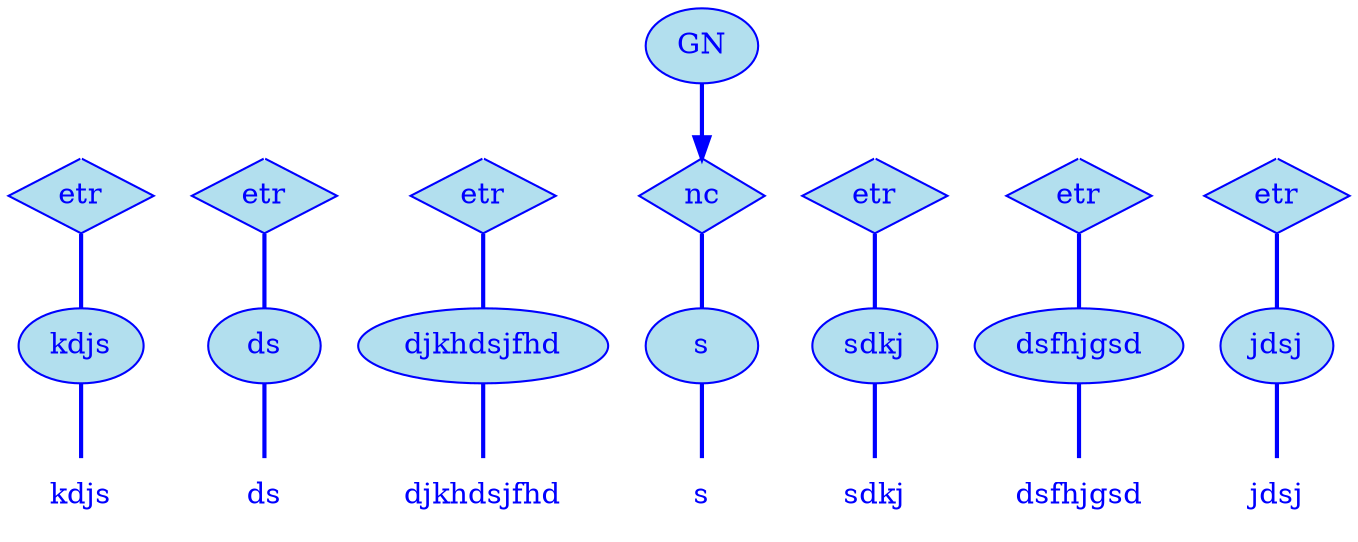 digraph g {
	graph [bb="0,0,610,252"];
	node [label="\N"];
	graph [_draw_="c 5 -white C 5 -white P 4 0 0 0 252 610 252 610 0 ",
		xdotversion="1.2"];
	"mc1s1_t1#token84" [label=kdjs, shape=plaintext, fillcolor=lightblue2, fontcolor=blue, pos="30,18", width="0.75", height="0.50", _ldraw_="F 14.000000 11 -Times-Roman c 4 -blue T 30 13 0 27 4 -kdjs "];
	"mc1s1_W1#wordmc1s1_t1#token" [label=kdjs, shape=ellipse, fillcolor=lightblue2, fontcolor=blue, pos="30,90", width="0.83", height="0.50", color=blue, style=filled, _draw_="S 6 -filled c 4 -blue C 10 -lightblue2 E 30 90 30 18 ", _ldraw_="F 14.000000 11 -Times-Roman c 4 -blue T 30 85 0 27 4 -kdjs "];
	"mc1s1_P11#pos" [label=etr, shape=diamond, fillcolor=lightblue2, fontcolor=blue, pos="30,162", width="0.75", height="0.50", color=blue, style=filled, _draw_="S 6 -filled c 4 -blue C 10 -lightblue2 P 4 30 180 3 162 30 144 57 162 ", _ldraw_="F 14.000000 11 -Times-Roman c 4 -blue T 30 157 0 20 3 -etr "];
	"mc1s1_t3#token87" [label=ds, shape=plaintext, fillcolor=lightblue2, fontcolor=blue, pos="105,18", width="0.75", height="0.50", _ldraw_="F 14.000000 11 -Times-Roman c 4 -blue T 105 13 0 15 2 -ds "];
	"mc1s1_W2#wordmc1s1_t3#token" [label=ds, shape=ellipse, fillcolor=lightblue2, fontcolor=blue, pos="105,90", width="0.75", height="0.50", color=blue, style=filled, _draw_="S 6 -filled c 4 -blue C 10 -lightblue2 E 105 90 27 18 ", _ldraw_="F 14.000000 11 -Times-Roman c 4 -blue T 105 85 0 15 2 -ds "];
	"mc1s1_P36#pos" [label=etr, shape=diamond, fillcolor=lightblue2, fontcolor=blue, pos="105,162", width="0.75", height="0.50", color=blue, style=filled, _draw_="S 6 -filled c 4 -blue C 10 -lightblue2 P 4 105 180 78 162 105 144 132 162 ", _ldraw_="F 14.000000 11 -Times-Roman c 4 -blue T 105 157 0 20 3 -etr "];
	"mc1s1_t5#token78" [label=djkhdsjfhd, shape=plaintext, fillcolor=lightblue2, fontcolor=blue, pos="210,18", width="1.19", height="0.50", _ldraw_="F 14.000000 11 -Times-Roman c 4 -blue T 210 13 0 70 10 -djkhdsjfhd "];
	"mc1s1_W3#wordmc1s1_t5#token" [label=djkhdsjfhd, shape=ellipse, fillcolor=lightblue2, fontcolor=blue, pos="210,90", width="1.67", height="0.50", color=blue, style=filled, _draw_="S 6 -filled c 4 -blue C 10 -lightblue2 E 210 90 60 18 ", _ldraw_="F 14.000000 11 -Times-Roman c 4 -blue T 210 85 0 70 10 -djkhdsjfhd "];
	"mc1s1_P61#pos" [label=etr, shape=diamond, fillcolor=lightblue2, fontcolor=blue, pos="210,162", width="0.75", height="0.50", color=blue, style=filled, _draw_="S 6 -filled c 4 -blue C 10 -lightblue2 P 4 210 180 183 162 210 144 237 162 ", _ldraw_="F 14.000000 11 -Times-Roman c 4 -blue T 210 157 0 20 3 -etr "];
	"mc1s1_t7#token16" [label=s, shape=plaintext, fillcolor=lightblue2, fontcolor=blue, pos="315,18", width="0.75", height="0.50", _ldraw_="F 14.000000 11 -Times-Roman c 4 -blue T 315 13 0 7 1 -s "];
	"mc1s1_W4#wordmc1s1_t7#token" [label=s, shape=ellipse, fillcolor=lightblue2, fontcolor=blue, pos="315,90", width="0.75", height="0.50", color=blue, style=filled, _draw_="S 6 -filled c 4 -blue C 10 -lightblue2 E 315 90 27 18 ", _ldraw_="F 14.000000 11 -Times-Roman c 4 -blue T 315 85 0 7 1 -s "];
	"mc1s1_P76L1#pos" [label=nc, shape=diamond, fillcolor=lightblue2, fontcolor=blue, pos="315,162", width="0.75", height="0.50", color=blue, style=filled, _draw_="S 6 -filled c 4 -blue C 10 -lightblue2 P 4 315 180 288 162 315 144 342 162 ", _ldraw_="F 14.000000 11 -Times-Roman c 4 -blue T 315 157 0 16 2 -nc "];
	"mc1s1_chk0#chunk" [label=GN, fillcolor=lightblue2, fontcolor=blue, pos="315,234", width="0.75", height="0.50", color=blue, style=filled, arrowhead=doubleoctagon, _draw_="S 6 -filled c 4 -blue C 10 -lightblue2 E 315 234 27 18 ", _ldraw_="F 14.000000 11 -Times-Roman c 4 -blue T 315 229 0 22 2 -GN "];
	"mc1s1_t9#token94" [label=sdkj, shape=plaintext, fillcolor=lightblue2, fontcolor=blue, pos="390,18", width="0.75", height="0.50", _ldraw_="F 14.000000 11 -Times-Roman c 4 -blue T 390 13 0 27 4 -sdkj "];
	"mc1s1_W5#wordmc1s1_t9#token" [label=sdkj, shape=ellipse, fillcolor=lightblue2, fontcolor=blue, pos="390,90", width="0.83", height="0.50", color=blue, style=filled, _draw_="S 6 -filled c 4 -blue C 10 -lightblue2 E 390 90 30 18 ", _ldraw_="F 14.000000 11 -Times-Roman c 4 -blue T 390 85 0 27 4 -sdkj "];
	"mc1s1_P87#pos" [label=etr, shape=diamond, fillcolor=lightblue2, fontcolor=blue, pos="390,162", width="0.75", height="0.50", color=blue, style=filled, _draw_="S 6 -filled c 4 -blue C 10 -lightblue2 P 4 390 180 363 162 390 144 417 162 ", _ldraw_="F 14.000000 11 -Times-Roman c 4 -blue T 390 157 0 20 3 -etr "];
	"mc1s1_t11#token36" [label=dsfhjgsd, shape=plaintext, fillcolor=lightblue2, fontcolor=blue, pos="488,18", width="1.00", height="0.50", _ldraw_="F 14.000000 11 -Times-Roman c 4 -blue T 488 13 0 56 8 -dsfhjgsd "];
	"mc1s1_W6#wordmc1s1_t11#token" [label=dsfhjgsd, shape=ellipse, fillcolor=lightblue2, fontcolor=blue, pos="488,90", width="1.39", height="0.50", color=blue, style=filled, _draw_="S 6 -filled c 4 -blue C 10 -lightblue2 E 488 90 50 18 ", _ldraw_="F 14.000000 11 -Times-Roman c 4 -blue T 488 85 0 56 8 -dsfhjgsd "];
	"mc1s1_P112#pos" [label=etr, shape=diamond, fillcolor=lightblue2, fontcolor=blue, pos="488,162", width="0.75", height="0.50", color=blue, style=filled, _draw_="S 6 -filled c 4 -blue C 10 -lightblue2 P 4 488 180 461 162 488 144 515 162 ", _ldraw_="F 14.000000 11 -Times-Roman c 4 -blue T 488 157 0 20 3 -etr "];
	"mc1s1_t13#token87" [label=jdsj, shape=plaintext, fillcolor=lightblue2, fontcolor=blue, pos="583,18", width="0.75", height="0.50", _ldraw_="F 14.000000 11 -Times-Roman c 4 -blue T 583 13 0 23 4 -jdsj "];
	"mc1s1_W7#wordmc1s1_t13#token" [label=jdsj, shape=ellipse, fillcolor=lightblue2, fontcolor=blue, pos="583,90", width="0.75", height="0.50", color=blue, style=filled, _draw_="S 6 -filled c 4 -blue C 10 -lightblue2 E 583 90 27 18 ", _ldraw_="F 14.000000 11 -Times-Roman c 4 -blue T 583 85 0 23 4 -jdsj "];
	"mc1s1_P137#pos" [label=etr, shape=diamond, fillcolor=lightblue2, fontcolor=blue, pos="583,162", width="0.75", height="0.50", color=blue, style=filled, _draw_="S 6 -filled c 4 -blue C 10 -lightblue2 P 4 583 180 556 162 583 144 610 162 ", _ldraw_="F 14.000000 11 -Times-Roman c 4 -blue T 583 157 0 20 3 -etr "];
	"mc1s1_P11#pos#empty" [shape=point, fillcolor=white, fontcolor=white, pos="30,234", width="0.06", height="0.06", color=white, size=2, _draw_="S 6 -filled c 5 -white C 5 -white E 30 234 2 2 "];
	"mc1s1_P36#pos#empty" [shape=point, fillcolor=white, fontcolor=white, pos="105,234", width="0.06", height="0.06", color=white, size=2, _draw_="S 6 -filled c 5 -white C 5 -white E 105 234 2 2 "];
	"mc1s1_P61#pos#empty" [shape=point, fillcolor=white, fontcolor=white, pos="210,234", width="0.06", height="0.06", color=white, size=2, _draw_="S 6 -filled c 5 -white C 5 -white E 210 234 2 2 "];
	"mc1s1_P87#pos#empty" [shape=point, fillcolor=white, fontcolor=white, pos="390,234", width="0.06", height="0.06", color=white, size=2, _draw_="S 6 -filled c 5 -white C 5 -white E 390 234 2 2 "];
	"mc1s1_P112#pos#empty" [shape=point, fillcolor=white, fontcolor=white, pos="488,234", width="0.06", height="0.06", color=white, size=2, _draw_="S 6 -filled c 5 -white C 5 -white E 488 234 2 2 "];
	"mc1s1_P137#pos#empty" [shape=point, fillcolor=white, fontcolor=white, pos="583,234", width="0.06", height="0.06", color=white, size=2, _draw_="S 6 -filled c 5 -white C 5 -white E 583 234 2 2 "];
	"mc1s1_W1#wordmc1s1_t1#token" -> "mc1s1_t1#token84" [arrowhead=none, color=blue, fontcolor=blue, style=bold, minlen=1, pos="30,72 30,61 30,47 30,36", _draw_="S 4 -bold c 4 -blue B 4 30 72 30 61 30 47 30 36 "];
	"mc1s1_P11#pos" -> "mc1s1_W1#wordmc1s1_t1#token" [arrowhead=none, color=blue, fontcolor=blue, style=bold, minlen=1, pos="30,144 30,133 30,119 30,108", _draw_="S 4 -bold c 4 -blue B 4 30 144 30 133 30 119 30 108 "];
	"mc1s1_W2#wordmc1s1_t3#token" -> "mc1s1_t3#token87" [arrowhead=none, color=blue, fontcolor=blue, style=bold, minlen=1, pos="105,72 105,61 105,47 105,36", _draw_="S 4 -bold c 4 -blue B 4 105 72 105 61 105 47 105 36 "];
	"mc1s1_P36#pos" -> "mc1s1_W2#wordmc1s1_t3#token" [arrowhead=none, color=blue, fontcolor=blue, style=bold, minlen=1, pos="105,144 105,133 105,119 105,108", _draw_="S 4 -bold c 4 -blue B 4 105 144 105 133 105 119 105 108 "];
	"mc1s1_W3#wordmc1s1_t5#token" -> "mc1s1_t5#token78" [arrowhead=none, color=blue, fontcolor=blue, style=bold, minlen=1, pos="210,72 210,61 210,47 210,36", _draw_="S 4 -bold c 4 -blue B 4 210 72 210 61 210 47 210 36 "];
	"mc1s1_P61#pos" -> "mc1s1_W3#wordmc1s1_t5#token" [arrowhead=none, color=blue, fontcolor=blue, style=bold, minlen=1, pos="210,144 210,133 210,119 210,108", _draw_="S 4 -bold c 4 -blue B 4 210 144 210 133 210 119 210 108 "];
	"mc1s1_W4#wordmc1s1_t7#token" -> "mc1s1_t7#token16" [arrowhead=none, color=blue, fontcolor=blue, style=bold, minlen=1, pos="315,72 315,61 315,47 315,36", _draw_="S 4 -bold c 4 -blue B 4 315 72 315 61 315 47 315 36 "];
	"mc1s1_P76L1#pos" -> "mc1s1_W4#wordmc1s1_t7#token" [arrowhead=none, color=blue, fontcolor=blue, style=bold, minlen=1, pos="315,144 315,133 315,119 315,108", _draw_="S 4 -bold c 4 -blue B 4 315 144 315 133 315 119 315 108 "];
	"mc1s1_chk0#chunk" -> "mc1s1_P76L1#pos" [color=blue, fontcolor=blue, style=bold, minlen=1, pos="e,315,180 315,216 315,208 315,199 315,190", shape=normal, _draw_="S 4 -bold c 4 -blue B 4 315 216 315 208 315 199 315 190 ", _hdraw_="S 5 -solid S 15 -setlinewidth(1) c 4 -blue C 4 -blue P 3 319 190 315 180 312 190 "];
	"mc1s1_W5#wordmc1s1_t9#token" -> "mc1s1_t9#token94" [arrowhead=none, color=blue, fontcolor=blue, style=bold, minlen=1, pos="390,72 390,61 390,47 390,36", _draw_="S 4 -bold c 4 -blue B 4 390 72 390 61 390 47 390 36 "];
	"mc1s1_P87#pos" -> "mc1s1_W5#wordmc1s1_t9#token" [arrowhead=none, color=blue, fontcolor=blue, style=bold, minlen=1, pos="390,144 390,133 390,119 390,108", _draw_="S 4 -bold c 4 -blue B 4 390 144 390 133 390 119 390 108 "];
	"mc1s1_W6#wordmc1s1_t11#token" -> "mc1s1_t11#token36" [arrowhead=none, color=blue, fontcolor=blue, style=bold, minlen=1, pos="488,72 488,61 488,47 488,36", _draw_="S 4 -bold c 4 -blue B 4 488 72 488 61 488 47 488 36 "];
	"mc1s1_P112#pos" -> "mc1s1_W6#wordmc1s1_t11#token" [arrowhead=none, color=blue, fontcolor=blue, style=bold, minlen=1, pos="488,144 488,133 488,119 488,108", _draw_="S 4 -bold c 4 -blue B 4 488 144 488 133 488 119 488 108 "];
	"mc1s1_W7#wordmc1s1_t13#token" -> "mc1s1_t13#token87" [arrowhead=none, color=blue, fontcolor=blue, style=bold, minlen=1, pos="583,72 583,61 583,47 583,36", _draw_="S 4 -bold c 4 -blue B 4 583 72 583 61 583 47 583 36 "];
	"mc1s1_P137#pos" -> "mc1s1_W7#wordmc1s1_t13#token" [arrowhead=none, color=blue, fontcolor=blue, style=bold, minlen=1, pos="583,144 583,133 583,119 583,108", _draw_="S 4 -bold c 4 -blue B 4 583 144 583 133 583 119 583 108 "];
	"mc1s1_P11#pos#empty" -> "mc1s1_P11#pos" [color=white, fontcolor=white, minlen=1, pos="e,30,180 30,232 30,225 30,207 30,190", shape=none, _draw_="c 5 -white B 4 30 232 30 225 30 207 30 190 ", _hdraw_="S 5 -solid S 15 -setlinewidth(1) c 5 -white C 5 -white P 3 34 190 30 180 27 190 "];
	"mc1s1_P36#pos#empty" -> "mc1s1_P36#pos" [color=white, fontcolor=white, minlen=1, pos="e,105,180 105,232 105,225 105,207 105,190", shape=none, _draw_="c 5 -white B 4 105 232 105 225 105 207 105 190 ", _hdraw_="S 5 -solid S 15 -setlinewidth(1) c 5 -white C 5 -white P 3 109 190 105 180 102 190 "];
	"mc1s1_P61#pos#empty" -> "mc1s1_P61#pos" [color=white, fontcolor=white, minlen=1, pos="e,210,180 210,232 210,225 210,207 210,190", shape=none, _draw_="c 5 -white B 4 210 232 210 225 210 207 210 190 ", _hdraw_="S 5 -solid S 15 -setlinewidth(1) c 5 -white C 5 -white P 3 214 190 210 180 207 190 "];
	"mc1s1_P87#pos#empty" -> "mc1s1_P87#pos" [color=white, fontcolor=white, minlen=1, pos="e,390,180 390,232 390,225 390,207 390,190", shape=none, _draw_="c 5 -white B 4 390 232 390 225 390 207 390 190 ", _hdraw_="S 5 -solid S 15 -setlinewidth(1) c 5 -white C 5 -white P 3 394 190 390 180 387 190 "];
	"mc1s1_P112#pos#empty" -> "mc1s1_P112#pos" [color=white, fontcolor=white, minlen=1, pos="e,488,180 488,232 488,225 488,207 488,190", shape=none, _draw_="c 5 -white B 4 488 232 488 225 488 207 488 190 ", _hdraw_="S 5 -solid S 15 -setlinewidth(1) c 5 -white C 5 -white P 3 492 190 488 180 485 190 "];
	"mc1s1_P137#pos#empty" -> "mc1s1_P137#pos" [color=white, fontcolor=white, minlen=1, pos="e,583,180 583,232 583,225 583,207 583,190", shape=none, _draw_="c 5 -white B 4 583 232 583 225 583 207 583 190 ", _hdraw_="S 5 -solid S 15 -setlinewidth(1) c 5 -white C 5 -white P 3 587 190 583 180 580 190 "];
}

